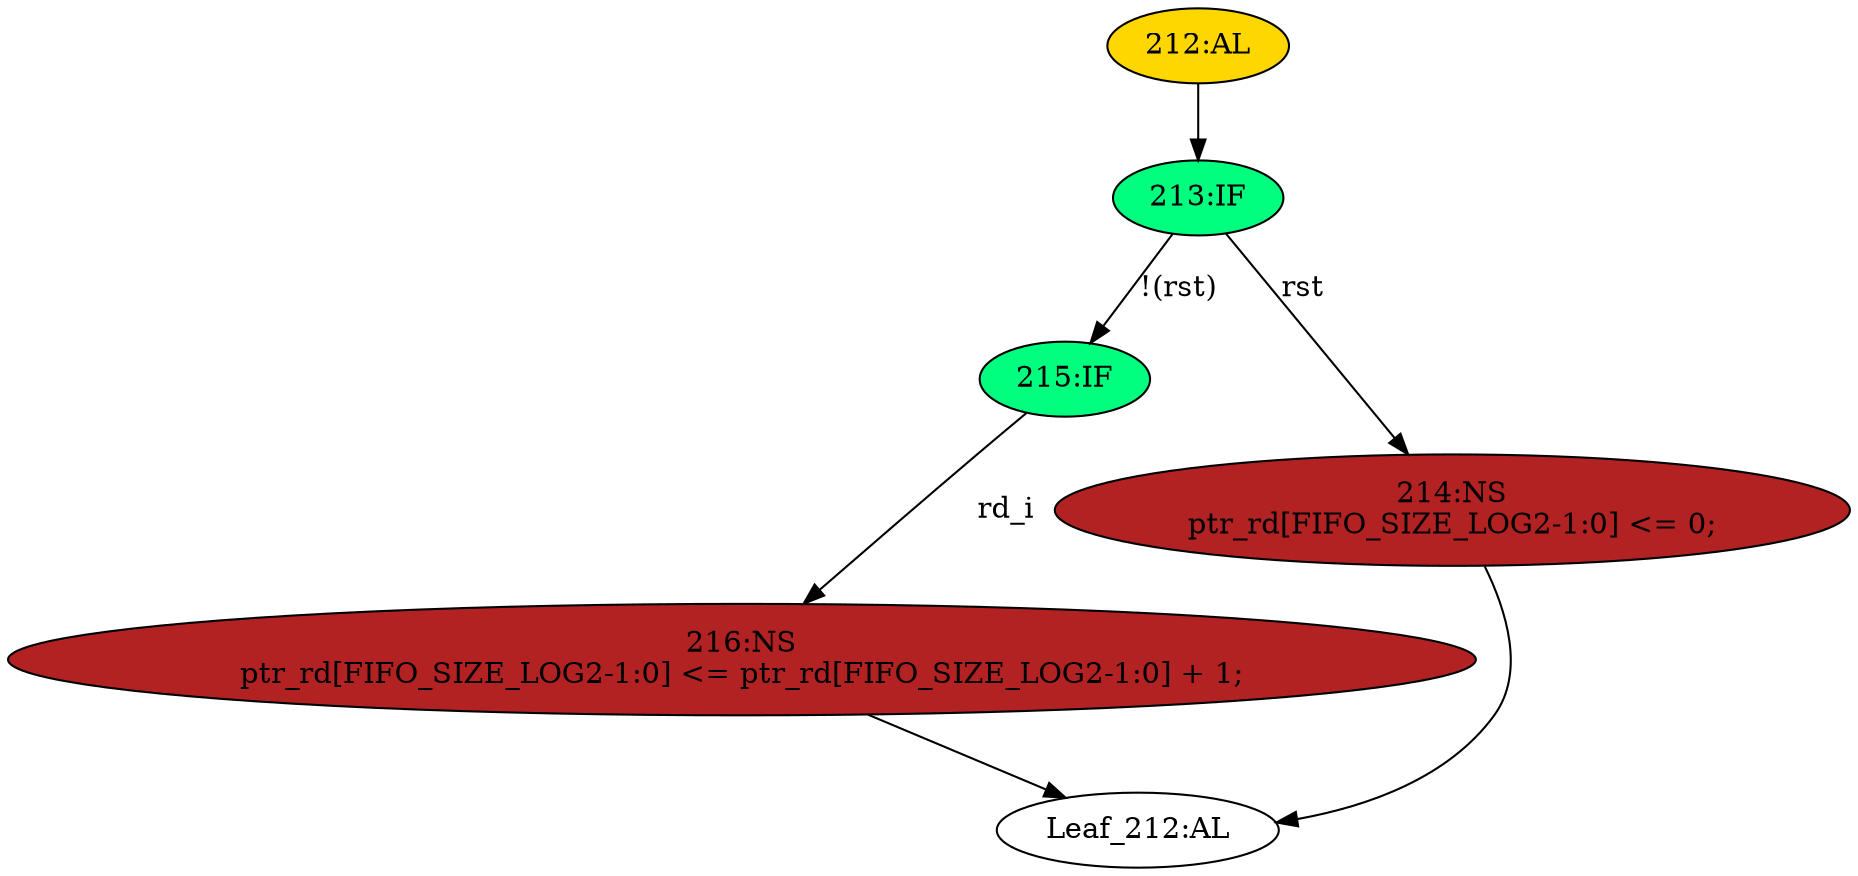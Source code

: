strict digraph "" {
	node [label="\N"];
	"Leaf_212:AL"	 [def_var="['ptr_rd']",
		label="Leaf_212:AL"];
	"212:AL"	 [ast="<pyverilog.vparser.ast.Always object at 0x7f35d5db52d0>",
		clk_sens=True,
		fillcolor=gold,
		label="212:AL",
		sens="['clk', 'rst']",
		statements="[]",
		style=filled,
		typ=Always,
		use_var="['rst', 'ptr_rd', 'rd_i']"];
	"213:IF"	 [ast="<pyverilog.vparser.ast.IfStatement object at 0x7f35d5db5d50>",
		fillcolor=springgreen,
		label="213:IF",
		statements="[]",
		style=filled,
		typ=IfStatement];
	"212:AL" -> "213:IF"	 [cond="[]",
		lineno=None];
	"216:NS"	 [ast="<pyverilog.vparser.ast.NonblockingSubstitution object at 0x7f35d5db5e50>",
		fillcolor=firebrick,
		label="216:NS
ptr_rd[FIFO_SIZE_LOG2-1:0] <= ptr_rd[FIFO_SIZE_LOG2-1:0] + 1;",
		statements="[<pyverilog.vparser.ast.NonblockingSubstitution object at 0x7f35d5db5e50>]",
		style=filled,
		typ=NonblockingSubstitution];
	"216:NS" -> "Leaf_212:AL"	 [cond="[]",
		lineno=None];
	"215:IF"	 [ast="<pyverilog.vparser.ast.IfStatement object at 0x7f35d5db5dd0>",
		fillcolor=springgreen,
		label="215:IF",
		statements="[]",
		style=filled,
		typ=IfStatement];
	"213:IF" -> "215:IF"	 [cond="['rst']",
		label="!(rst)",
		lineno=213];
	"214:NS"	 [ast="<pyverilog.vparser.ast.NonblockingSubstitution object at 0x7f35d5da33d0>",
		fillcolor=firebrick,
		label="214:NS
ptr_rd[FIFO_SIZE_LOG2-1:0] <= 0;",
		statements="[<pyverilog.vparser.ast.NonblockingSubstitution object at 0x7f35d5da33d0>]",
		style=filled,
		typ=NonblockingSubstitution];
	"213:IF" -> "214:NS"	 [cond="['rst']",
		label=rst,
		lineno=213];
	"215:IF" -> "216:NS"	 [cond="['rd_i']",
		label=rd_i,
		lineno=215];
	"214:NS" -> "Leaf_212:AL"	 [cond="[]",
		lineno=None];
}

